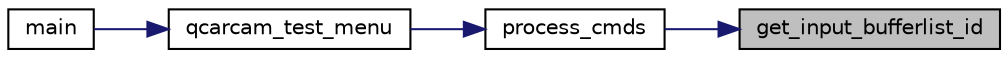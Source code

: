 digraph "get_input_bufferlist_id"
{
 // LATEX_PDF_SIZE
  edge [fontname="Helvetica",fontsize="10",labelfontname="Helvetica",labelfontsize="10"];
  node [fontname="Helvetica",fontsize="10",shape=record];
  rankdir="RL";
  Node1 [label="get_input_bufferlist_id",height=0.2,width=0.4,color="black", fillcolor="grey75", style="filled", fontcolor="black",tooltip=" "];
  Node1 -> Node2 [dir="back",color="midnightblue",fontsize="10",style="solid"];
  Node2 [label="process_cmds",height=0.2,width=0.4,color="black", fillcolor="white", style="filled",URL="$qcarcam__test__menu_8cpp.html#ac8ea3de86b3a9882081ac5c744c4991d",tooltip=" "];
  Node2 -> Node3 [dir="back",color="midnightblue",fontsize="10",style="solid"];
  Node3 [label="qcarcam_test_menu",height=0.2,width=0.4,color="black", fillcolor="white", style="filled",URL="$qcarcam__test_8h.html#a5fad88ee564007c3dca72a3c881e84c0",tooltip=" "];
  Node3 -> Node4 [dir="back",color="midnightblue",fontsize="10",style="solid"];
  Node4 [label="main",height=0.2,width=0.4,color="black", fillcolor="white", style="filled",URL="$qcarcam__test_8cpp.html#a3c04138a5bfe5d72780bb7e82a18e627",tooltip=" "];
}
